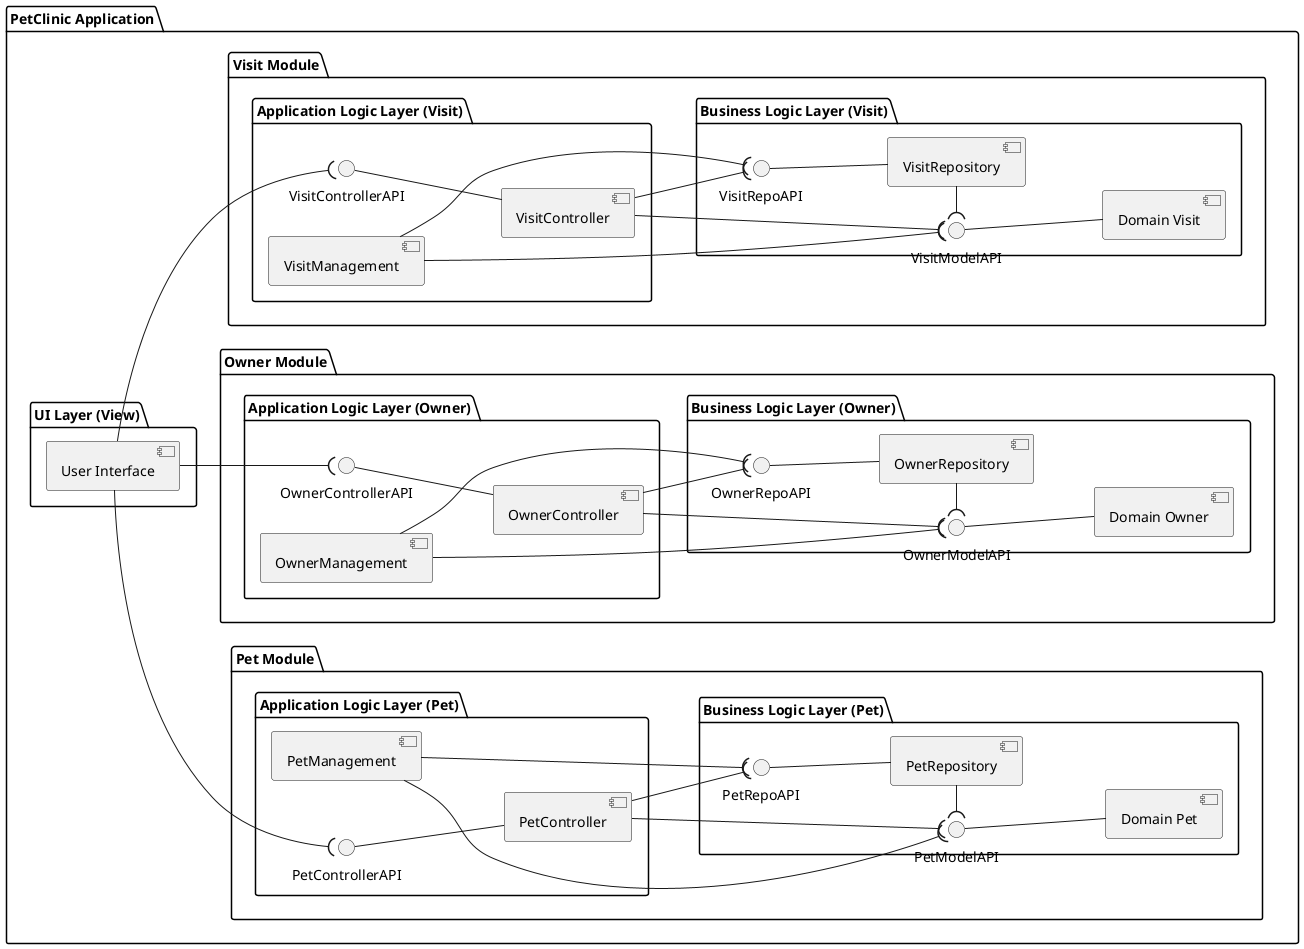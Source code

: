 @startuml
'https://plantuml.com/component-diagram
left to right direction


package "PetClinic Application" {

package "UI Layer (View)" {
     [User Interface]
}

package "Owner Module" {

  package "Application Logic Layer (Owner)" {
     OwnerControllerAPI--[OwnerController]
     [OwnerManagement]
  }

  package "Business Logic Layer (Owner)" {
     OwnerModelAPI--[Domain Owner]
     OwnerRepoAPI--[OwnerRepository]
  }

  [OwnerController] --( OwnerModelAPI
  [OwnerController] --( OwnerRepoAPI
  [OwnerRepository] -( OwnerModelAPI
  [OwnerManagement] --( OwnerModelAPI
  [OwnerManagement] --( OwnerRepoAPI
}

package "Pet Module" {

  package "Application Logic Layer (Pet)" {
     PetControllerAPI--[PetController]
     [PetManagement]
  }

  package "Business Logic Layer (Pet)" {
     PetModelAPI--[Domain Pet]
     PetRepoAPI--[PetRepository]
  }

  [PetController] --( PetModelAPI
  [PetController] --( PetRepoAPI
  [PetManagement] --( PetModelAPI
  [PetManagement] --( PetRepoAPI
  [PetRepository] -( PetModelAPI
}

package "Visit Module" {

  package "Application Logic Layer (Visit)" {
     VisitControllerAPI--[VisitController]
     [VisitManagement]
  }

  package "Business Logic Layer (Visit)" {
     VisitModelAPI--[Domain Visit]
     VisitRepoAPI--[VisitRepository]
  }

  [VisitController] --( VisitModelAPI
  [VisitController] --( VisitRepoAPI
  [VisitManagement] --( VisitModelAPI
  [VisitManagement] --( VisitRepoAPI
  [VisitRepository] -( VisitModelAPI
}

[User Interface] --( OwnerControllerAPI
[User Interface] --( PetControllerAPI
[User Interface] --( VisitControllerAPI



[PetManagement] -[hidden]d- [OwnerController]
[VisitManagement] -[hidden]d- [OwnerController]


}
@enduml